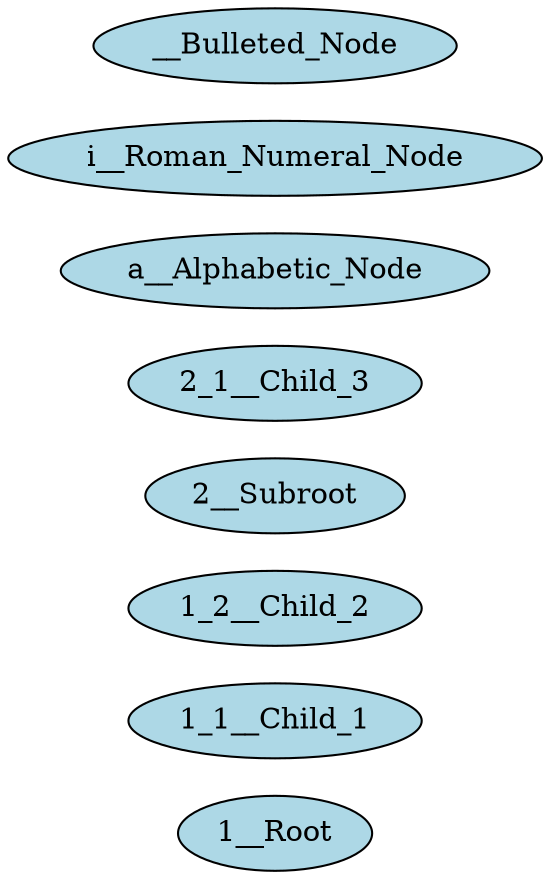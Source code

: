 digraph G {
	graph [bb="0,0,223.49,414",
		rankdir=LR
	];
	node [label="\N"];
	"1__Root"	[fillcolor=lightblue,
		height=0.5,
		label="1__Root",
		pos="111.74,18",
		style=filled,
		width=1.1847];
	"1_1__Child_1"	[fillcolor=lightblue,
		height=0.5,
		label="1_1__Child_1",
		pos="111.74,72",
		style=filled,
		width=1.7676];
	"1_2__Child_2"	[fillcolor=lightblue,
		height=0.5,
		label="1_2__Child_2",
		pos="111.74,126",
		style=filled,
		width=1.7676];
	"2__Subroot"	[fillcolor=lightblue,
		height=0.5,
		label="2__Subroot",
		pos="111.74,180",
		style=filled,
		width=1.4975];
	"2_1__Child_3"	[fillcolor=lightblue,
		height=0.5,
		label="2_1__Child_3",
		pos="111.74,234",
		style=filled,
		width=1.7676];
	a__Alphabetic_Node	[fillcolor=lightblue,
		height=0.5,
		label=a__Alphabetic_Node,
		pos="111.74,288",
		style=filled,
		width=2.4785];
	i__Roman_Numeral_Node	[fillcolor=lightblue,
		height=0.5,
		label=i__Roman_Numeral_Node,
		pos="111.74,342",
		style=filled,
		width=3.104];
	__Bulleted_Node	[fillcolor=lightblue,
		height=0.5,
		label=__Bulleted_Node,
		pos="111.74,396",
		style=filled,
		width=2.1088];
}
